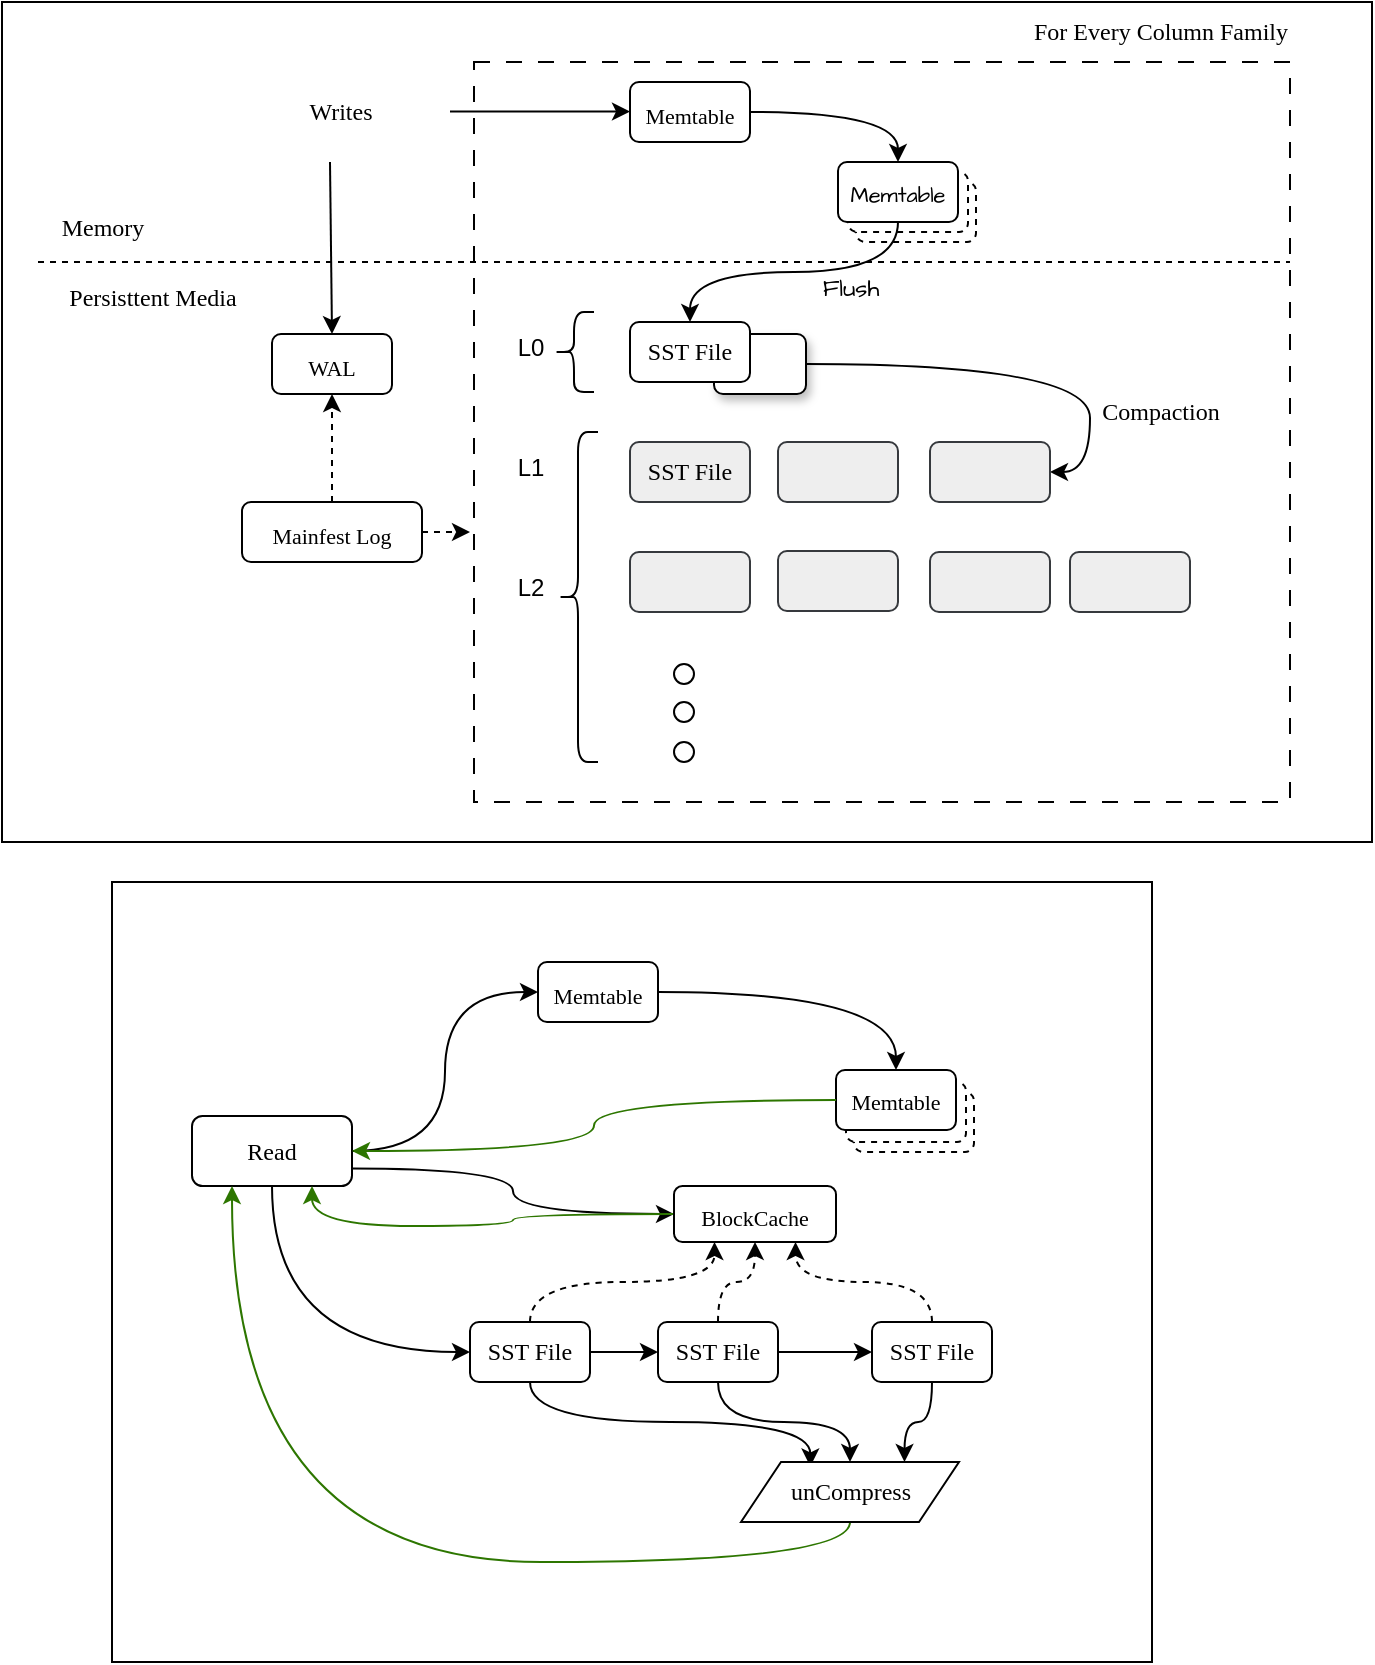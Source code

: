 <mxfile version="21.7.5" type="github">
  <diagram name="第 1 页" id="8QdYS2JBNf0cCBbtKJMy">
    <mxGraphModel dx="1518" dy="659" grid="1" gridSize="10" guides="1" tooltips="1" connect="1" arrows="1" fold="1" page="1" pageScale="1" pageWidth="827" pageHeight="1169" math="0" shadow="0">
      <root>
        <mxCell id="0" />
        <mxCell id="1" parent="0" />
        <mxCell id="yXRwj_7GvunzLabM9mph-2" value="" style="rounded=0;whiteSpace=wrap;html=1;" vertex="1" parent="1">
          <mxGeometry x="15" y="10" width="685" height="420" as="geometry" />
        </mxCell>
        <mxCell id="yXRwj_7GvunzLabM9mph-1" value="" style="rounded=0;whiteSpace=wrap;html=1;" vertex="1" parent="1">
          <mxGeometry x="70" y="450" width="520" height="390" as="geometry" />
        </mxCell>
        <mxCell id="yN2UE7roQ5hmB5G5X9iD-51" value="" style="rounded=0;whiteSpace=wrap;html=1;dashed=1;dashPattern=8 8;" parent="1" vertex="1">
          <mxGeometry x="251" y="40" width="408" height="370" as="geometry" />
        </mxCell>
        <mxCell id="yN2UE7roQ5hmB5G5X9iD-9" style="edgeStyle=orthogonalEdgeStyle;orthogonalLoop=1;jettySize=auto;html=1;exitX=1;exitY=0.5;exitDx=0;exitDy=0;curved=1;" parent="1" source="yN2UE7roQ5hmB5G5X9iD-1" target="yN2UE7roQ5hmB5G5X9iD-5" edge="1">
          <mxGeometry relative="1" as="geometry" />
        </mxCell>
        <mxCell id="yN2UE7roQ5hmB5G5X9iD-1" value="&lt;p style=&quot;line-height: 80%;&quot;&gt;&lt;font face=&quot;Tahoma&quot; style=&quot;font-size: 11px;&quot;&gt;Memtable&lt;/font&gt;&lt;/p&gt;" style="rounded=1;whiteSpace=wrap;html=1;hachureGap=4;fontFamily=Architects Daughter;fontSource=https%3A%2F%2Ffonts.googleapis.com%2Fcss%3Ffamily%3DArchitects%2BDaughter;fontSize=20;align=center;" parent="1" vertex="1">
          <mxGeometry x="329" y="50" width="60" height="30" as="geometry" />
        </mxCell>
        <mxCell id="yN2UE7roQ5hmB5G5X9iD-8" value="" style="group" parent="1" vertex="1" connectable="0">
          <mxGeometry x="433" y="90" width="69" height="40" as="geometry" />
        </mxCell>
        <mxCell id="yN2UE7roQ5hmB5G5X9iD-3" value="&lt;p style=&quot;line-height: 80%;&quot;&gt;&lt;span style=&quot;font-size: 11px;&quot;&gt;Memtable&lt;/span&gt;&lt;/p&gt;" style="rounded=1;whiteSpace=wrap;html=1;hachureGap=4;fontFamily=Architects Daughter;fontSource=https%3A%2F%2Ffonts.googleapis.com%2Fcss%3Ffamily%3DArchitects%2BDaughter;fontSize=20;align=center;dashed=1;" parent="yN2UE7roQ5hmB5G5X9iD-8" vertex="1">
          <mxGeometry x="9" y="10" width="60" height="30" as="geometry" />
        </mxCell>
        <mxCell id="yN2UE7roQ5hmB5G5X9iD-4" value="&lt;p style=&quot;line-height: 80%;&quot;&gt;&lt;span style=&quot;font-size: 11px;&quot;&gt;Memtable&lt;/span&gt;&lt;/p&gt;" style="rounded=1;whiteSpace=wrap;html=1;hachureGap=4;fontFamily=Architects Daughter;fontSource=https%3A%2F%2Ffonts.googleapis.com%2Fcss%3Ffamily%3DArchitects%2BDaughter;fontSize=20;align=center;dashed=1;" parent="yN2UE7roQ5hmB5G5X9iD-8" vertex="1">
          <mxGeometry x="5" y="5" width="60" height="30" as="geometry" />
        </mxCell>
        <mxCell id="yN2UE7roQ5hmB5G5X9iD-5" value="&lt;p style=&quot;line-height: 80%;&quot;&gt;&lt;span style=&quot;font-size: 11px;&quot;&gt;Memtable&lt;/span&gt;&lt;/p&gt;" style="rounded=1;whiteSpace=wrap;html=1;hachureGap=4;fontFamily=Architects Daughter;fontSource=https%3A%2F%2Ffonts.googleapis.com%2Fcss%3Ffamily%3DArchitects%2BDaughter;fontSize=20;align=center;" parent="yN2UE7roQ5hmB5G5X9iD-8" vertex="1">
          <mxGeometry width="60" height="30" as="geometry" />
        </mxCell>
        <mxCell id="yN2UE7roQ5hmB5G5X9iD-11" value="&lt;font face=&quot;Tahoma&quot; data-font-src=&quot;https://fonts.googleapis.com/css?family=Architects+Daughter&quot;&gt;Writes&lt;/font&gt;" style="text;html=1;align=center;verticalAlign=middle;resizable=0;points=[];autosize=1;strokeColor=none;fillColor=none;" parent="1" vertex="1">
          <mxGeometry x="154" y="50" width="60" height="30" as="geometry" />
        </mxCell>
        <mxCell id="yN2UE7roQ5hmB5G5X9iD-12" value="" style="endArrow=classic;html=1;rounded=0;" parent="1" edge="1">
          <mxGeometry width="50" height="50" relative="1" as="geometry">
            <mxPoint x="239" y="64.78" as="sourcePoint" />
            <mxPoint x="329" y="64.78" as="targetPoint" />
          </mxGeometry>
        </mxCell>
        <mxCell id="yN2UE7roQ5hmB5G5X9iD-34" style="edgeStyle=orthogonalEdgeStyle;orthogonalLoop=1;jettySize=auto;html=1;exitX=1;exitY=0.5;exitDx=0;exitDy=0;entryX=1;entryY=0.5;entryDx=0;entryDy=0;curved=1;" parent="1" source="yN2UE7roQ5hmB5G5X9iD-15" target="yN2UE7roQ5hmB5G5X9iD-18" edge="1">
          <mxGeometry relative="1" as="geometry" />
        </mxCell>
        <mxCell id="yN2UE7roQ5hmB5G5X9iD-15" value="" style="rounded=1;whiteSpace=wrap;html=1;shadow=1;" parent="1" vertex="1">
          <mxGeometry x="371" y="176" width="46" height="30" as="geometry" />
        </mxCell>
        <mxCell id="yN2UE7roQ5hmB5G5X9iD-13" value="&lt;font face=&quot;Tahoma&quot; data-font-src=&quot;https://fonts.googleapis.com/css?family=Architects+Daughter&quot;&gt;SST File&lt;/font&gt;" style="rounded=1;whiteSpace=wrap;html=1;" parent="1" vertex="1">
          <mxGeometry x="329" y="170" width="60" height="30" as="geometry" />
        </mxCell>
        <mxCell id="yN2UE7roQ5hmB5G5X9iD-16" value="&lt;font face=&quot;Tahoma&quot; data-font-src=&quot;https://fonts.googleapis.com/css?family=Architects+Daughter&quot;&gt;SST File&lt;/font&gt;" style="rounded=1;whiteSpace=wrap;html=1;fillColor=#eeeeee;strokeColor=#36393d;" parent="1" vertex="1">
          <mxGeometry x="329" y="230" width="60" height="30" as="geometry" />
        </mxCell>
        <mxCell id="yN2UE7roQ5hmB5G5X9iD-17" value="" style="rounded=1;whiteSpace=wrap;html=1;fillColor=#eeeeee;strokeColor=#36393d;" parent="1" vertex="1">
          <mxGeometry x="403" y="230" width="60" height="30" as="geometry" />
        </mxCell>
        <mxCell id="yN2UE7roQ5hmB5G5X9iD-18" value="" style="rounded=1;whiteSpace=wrap;html=1;fillColor=#eeeeee;strokeColor=#36393d;" parent="1" vertex="1">
          <mxGeometry x="479" y="230" width="60" height="30" as="geometry" />
        </mxCell>
        <mxCell id="yN2UE7roQ5hmB5G5X9iD-19" value="" style="rounded=1;whiteSpace=wrap;html=1;fillColor=#eeeeee;strokeColor=#36393d;" parent="1" vertex="1">
          <mxGeometry x="329" y="285" width="60" height="30" as="geometry" />
        </mxCell>
        <mxCell id="yN2UE7roQ5hmB5G5X9iD-20" value="" style="rounded=1;whiteSpace=wrap;html=1;fillColor=#eeeeee;strokeColor=#36393d;" parent="1" vertex="1">
          <mxGeometry x="403" y="284.5" width="60" height="30" as="geometry" />
        </mxCell>
        <mxCell id="yN2UE7roQ5hmB5G5X9iD-21" value="" style="rounded=1;whiteSpace=wrap;html=1;fillColor=#eeeeee;strokeColor=#36393d;" parent="1" vertex="1">
          <mxGeometry x="479" y="285" width="60" height="30" as="geometry" />
        </mxCell>
        <mxCell id="yN2UE7roQ5hmB5G5X9iD-22" value="" style="rounded=1;whiteSpace=wrap;html=1;fillColor=#eeeeee;strokeColor=#36393d;" parent="1" vertex="1">
          <mxGeometry x="549" y="285" width="60" height="30" as="geometry" />
        </mxCell>
        <mxCell id="yN2UE7roQ5hmB5G5X9iD-23" value="" style="ellipse;whiteSpace=wrap;html=1;aspect=fixed;" parent="1" vertex="1">
          <mxGeometry x="351" y="341" width="10" height="10" as="geometry" />
        </mxCell>
        <mxCell id="yN2UE7roQ5hmB5G5X9iD-25" value="" style="ellipse;whiteSpace=wrap;html=1;aspect=fixed;" parent="1" vertex="1">
          <mxGeometry x="351" y="360" width="10" height="10" as="geometry" />
        </mxCell>
        <mxCell id="yN2UE7roQ5hmB5G5X9iD-26" value="" style="ellipse;whiteSpace=wrap;html=1;aspect=fixed;" parent="1" vertex="1">
          <mxGeometry x="351" y="380" width="10" height="10" as="geometry" />
        </mxCell>
        <mxCell id="yN2UE7roQ5hmB5G5X9iD-31" value="" style="endArrow=none;dashed=1;html=1;rounded=0;" parent="1" edge="1">
          <mxGeometry width="50" height="50" relative="1" as="geometry">
            <mxPoint x="33" y="140" as="sourcePoint" />
            <mxPoint x="659" y="140" as="targetPoint" />
          </mxGeometry>
        </mxCell>
        <mxCell id="yN2UE7roQ5hmB5G5X9iD-35" value="&lt;font face=&quot;Tahoma&quot; data-font-src=&quot;https://fonts.googleapis.com/css?family=Architects+Daughter&quot;&gt;Compaction&lt;/font&gt;" style="text;html=1;align=center;verticalAlign=middle;resizable=0;points=[];autosize=1;strokeColor=none;fillColor=none;" parent="1" vertex="1">
          <mxGeometry x="549" y="200" width="90" height="30" as="geometry" />
        </mxCell>
        <mxCell id="yN2UE7roQ5hmB5G5X9iD-36" value="" style="shape=curlyBracket;whiteSpace=wrap;html=1;rounded=1;labelPosition=left;verticalLabelPosition=middle;align=right;verticalAlign=middle;" parent="1" vertex="1">
          <mxGeometry x="291" y="165" width="20" height="40" as="geometry" />
        </mxCell>
        <mxCell id="yN2UE7roQ5hmB5G5X9iD-38" value="" style="shape=curlyBracket;whiteSpace=wrap;html=1;rounded=1;labelPosition=left;verticalLabelPosition=middle;align=right;verticalAlign=middle;" parent="1" vertex="1">
          <mxGeometry x="293" y="225" width="20" height="165" as="geometry" />
        </mxCell>
        <mxCell id="yN2UE7roQ5hmB5G5X9iD-39" value="L0" style="text;html=1;align=center;verticalAlign=middle;resizable=0;points=[];autosize=1;strokeColor=none;fillColor=none;" parent="1" vertex="1">
          <mxGeometry x="259" y="168" width="40" height="30" as="geometry" />
        </mxCell>
        <mxCell id="yN2UE7roQ5hmB5G5X9iD-40" value="L1" style="text;html=1;align=center;verticalAlign=middle;resizable=0;points=[];autosize=1;strokeColor=none;fillColor=none;" parent="1" vertex="1">
          <mxGeometry x="259" y="228" width="40" height="30" as="geometry" />
        </mxCell>
        <mxCell id="yN2UE7roQ5hmB5G5X9iD-41" value="L2" style="text;html=1;align=center;verticalAlign=middle;resizable=0;points=[];autosize=1;strokeColor=none;fillColor=none;" parent="1" vertex="1">
          <mxGeometry x="259" y="288" width="40" height="30" as="geometry" />
        </mxCell>
        <mxCell id="yN2UE7roQ5hmB5G5X9iD-42" value="&lt;p style=&quot;line-height: 80%;&quot;&gt;&lt;font face=&quot;Tahoma&quot; style=&quot;font-size: 11px;&quot;&gt;WAL&lt;/font&gt;&lt;/p&gt;" style="rounded=1;whiteSpace=wrap;html=1;hachureGap=4;fontFamily=Architects Daughter;fontSource=https%3A%2F%2Ffonts.googleapis.com%2Fcss%3Ffamily%3DArchitects%2BDaughter;fontSize=20;align=center;" parent="1" vertex="1">
          <mxGeometry x="150" y="176" width="60" height="30" as="geometry" />
        </mxCell>
        <mxCell id="yN2UE7roQ5hmB5G5X9iD-45" style="edgeStyle=orthogonalEdgeStyle;rounded=0;orthogonalLoop=1;jettySize=auto;html=1;exitX=0.5;exitY=0;exitDx=0;exitDy=0;entryX=0.5;entryY=1;entryDx=0;entryDy=0;dashed=1;" parent="1" source="yN2UE7roQ5hmB5G5X9iD-43" target="yN2UE7roQ5hmB5G5X9iD-42" edge="1">
          <mxGeometry relative="1" as="geometry" />
        </mxCell>
        <mxCell id="yN2UE7roQ5hmB5G5X9iD-52" style="edgeStyle=orthogonalEdgeStyle;rounded=0;orthogonalLoop=1;jettySize=auto;html=1;exitX=1;exitY=0.5;exitDx=0;exitDy=0;dashed=1;" parent="1" source="yN2UE7roQ5hmB5G5X9iD-43" edge="1">
          <mxGeometry relative="1" as="geometry">
            <mxPoint x="249" y="274.75" as="targetPoint" />
          </mxGeometry>
        </mxCell>
        <mxCell id="yN2UE7roQ5hmB5G5X9iD-43" value="&lt;p style=&quot;line-height: 80%;&quot;&gt;&lt;font data-font-src=&quot;https://fonts.googleapis.com/css?family=Architects+Daughter&quot; face=&quot;Tahoma&quot; style=&quot;font-size: 11px;&quot;&gt;Mainfest Log&lt;/font&gt;&lt;/p&gt;" style="rounded=1;whiteSpace=wrap;html=1;hachureGap=4;fontFamily=Architects Daughter;fontSource=https%3A%2F%2Ffonts.googleapis.com%2Fcss%3Ffamily%3DArchitects%2BDaughter;fontSize=20;align=center;" parent="1" vertex="1">
          <mxGeometry x="135" y="260" width="90" height="30" as="geometry" />
        </mxCell>
        <mxCell id="yN2UE7roQ5hmB5G5X9iD-44" value="" style="endArrow=classic;html=1;rounded=0;entryX=0.5;entryY=0;entryDx=0;entryDy=0;" parent="1" target="yN2UE7roQ5hmB5G5X9iD-42" edge="1">
          <mxGeometry width="50" height="50" relative="1" as="geometry">
            <mxPoint x="179" y="90" as="sourcePoint" />
            <mxPoint x="179" y="160" as="targetPoint" />
          </mxGeometry>
        </mxCell>
        <mxCell id="yN2UE7roQ5hmB5G5X9iD-46" value="&lt;font face=&quot;Tahoma&quot; data-font-src=&quot;https://fonts.googleapis.com/css?family=Architects+Daughter&quot;&gt;Memory&lt;/font&gt;" style="text;html=1;align=center;verticalAlign=middle;resizable=0;points=[];autosize=1;strokeColor=none;fillColor=none;" parent="1" vertex="1">
          <mxGeometry x="30" y="108" width="70" height="30" as="geometry" />
        </mxCell>
        <mxCell id="yN2UE7roQ5hmB5G5X9iD-47" value="&lt;font face=&quot;Tahoma&quot; data-font-src=&quot;https://fonts.googleapis.com/css?family=Architects+Daughter&quot;&gt;Persisttent Media&lt;/font&gt;" style="text;html=1;align=center;verticalAlign=middle;resizable=0;points=[];autosize=1;strokeColor=none;fillColor=none;" parent="1" vertex="1">
          <mxGeometry x="35" y="143" width="110" height="30" as="geometry" />
        </mxCell>
        <mxCell id="yN2UE7roQ5hmB5G5X9iD-49" style="edgeStyle=orthogonalEdgeStyle;orthogonalLoop=1;jettySize=auto;html=1;exitX=0.5;exitY=1;exitDx=0;exitDy=0;entryX=0.5;entryY=0;entryDx=0;entryDy=0;curved=1;" parent="1" source="yN2UE7roQ5hmB5G5X9iD-5" target="yN2UE7roQ5hmB5G5X9iD-13" edge="1">
          <mxGeometry relative="1" as="geometry" />
        </mxCell>
        <mxCell id="yN2UE7roQ5hmB5G5X9iD-50" value="&lt;font data-font-src=&quot;https://fonts.googleapis.com/css?family=Architects+Daughter&quot; face=&quot;Architects Daughter&quot;&gt;Flush&lt;/font&gt;" style="text;html=1;align=center;verticalAlign=middle;resizable=0;points=[];autosize=1;strokeColor=none;fillColor=none;" parent="1" vertex="1">
          <mxGeometry x="414" y="138" width="50" height="30" as="geometry" />
        </mxCell>
        <mxCell id="yN2UE7roQ5hmB5G5X9iD-53" value="&lt;font face=&quot;Tahoma&quot; data-font-src=&quot;https://fonts.googleapis.com/css?family=Architects+Daughter&quot;&gt;For Every Column Family&lt;/font&gt;" style="text;html=1;align=center;verticalAlign=middle;resizable=0;points=[];autosize=1;strokeColor=none;fillColor=none;" parent="1" vertex="1">
          <mxGeometry x="519" y="10" width="150" height="30" as="geometry" />
        </mxCell>
        <mxCell id="yN2UE7roQ5hmB5G5X9iD-54" value="" style="group" parent="1" vertex="1" connectable="0">
          <mxGeometry x="432" y="545" width="69" height="40" as="geometry" />
        </mxCell>
        <mxCell id="yN2UE7roQ5hmB5G5X9iD-55" value="&lt;p style=&quot;line-height: 80%;&quot;&gt;&lt;span style=&quot;font-size: 11px;&quot;&gt;Memtable&lt;/span&gt;&lt;/p&gt;" style="rounded=1;whiteSpace=wrap;html=1;hachureGap=4;fontFamily=Architects Daughter;fontSource=https%3A%2F%2Ffonts.googleapis.com%2Fcss%3Ffamily%3DArchitects%2BDaughter;fontSize=20;align=center;dashed=1;" parent="yN2UE7roQ5hmB5G5X9iD-54" vertex="1">
          <mxGeometry x="9" y="10" width="60" height="30" as="geometry" />
        </mxCell>
        <mxCell id="yN2UE7roQ5hmB5G5X9iD-56" value="&lt;p style=&quot;line-height: 80%;&quot;&gt;&lt;span style=&quot;font-size: 11px;&quot;&gt;Memtable&lt;/span&gt;&lt;/p&gt;" style="rounded=1;whiteSpace=wrap;html=1;hachureGap=4;fontFamily=Architects Daughter;fontSource=https%3A%2F%2Ffonts.googleapis.com%2Fcss%3Ffamily%3DArchitects%2BDaughter;fontSize=20;align=center;dashed=1;" parent="yN2UE7roQ5hmB5G5X9iD-54" vertex="1">
          <mxGeometry x="5" y="5" width="60" height="30" as="geometry" />
        </mxCell>
        <mxCell id="yN2UE7roQ5hmB5G5X9iD-57" value="&lt;p style=&quot;line-height: 80%;&quot;&gt;&lt;span style=&quot;font-size: 11px;&quot;&gt;&lt;font face=&quot;Tahoma&quot;&gt;Memtable&lt;/font&gt;&lt;/span&gt;&lt;/p&gt;" style="rounded=1;whiteSpace=wrap;html=1;hachureGap=4;fontFamily=Architects Daughter;fontSource=https%3A%2F%2Ffonts.googleapis.com%2Fcss%3Ffamily%3DArchitects%2BDaughter;fontSize=20;align=center;movable=1;resizable=1;rotatable=1;deletable=1;editable=1;locked=0;connectable=1;" parent="yN2UE7roQ5hmB5G5X9iD-54" vertex="1">
          <mxGeometry y="-1" width="60" height="30" as="geometry" />
        </mxCell>
        <mxCell id="yN2UE7roQ5hmB5G5X9iD-63" style="edgeStyle=orthogonalEdgeStyle;orthogonalLoop=1;jettySize=auto;html=1;exitX=1;exitY=0.5;exitDx=0;exitDy=0;entryX=0.5;entryY=0;entryDx=0;entryDy=0;curved=1;" parent="1" source="yN2UE7roQ5hmB5G5X9iD-59" target="yN2UE7roQ5hmB5G5X9iD-57" edge="1">
          <mxGeometry relative="1" as="geometry" />
        </mxCell>
        <mxCell id="yN2UE7roQ5hmB5G5X9iD-59" value="&lt;p style=&quot;line-height: 80%;&quot;&gt;&lt;font face=&quot;Tahoma&quot; style=&quot;font-size: 11px;&quot;&gt;Memtable&lt;/font&gt;&lt;/p&gt;" style="rounded=1;whiteSpace=wrap;html=1;hachureGap=4;fontFamily=Architects Daughter;fontSource=https%3A%2F%2Ffonts.googleapis.com%2Fcss%3Ffamily%3DArchitects%2BDaughter;fontSize=20;align=center;" parent="1" vertex="1">
          <mxGeometry x="283" y="490" width="60" height="30" as="geometry" />
        </mxCell>
        <mxCell id="yN2UE7roQ5hmB5G5X9iD-67" style="edgeStyle=orthogonalEdgeStyle;rounded=0;orthogonalLoop=1;jettySize=auto;html=1;exitX=1;exitY=0.5;exitDx=0;exitDy=0;entryX=0;entryY=0.5;entryDx=0;entryDy=0;" parent="1" source="yN2UE7roQ5hmB5G5X9iD-60" target="yN2UE7roQ5hmB5G5X9iD-64" edge="1">
          <mxGeometry relative="1" as="geometry" />
        </mxCell>
        <mxCell id="yN2UE7roQ5hmB5G5X9iD-75" style="edgeStyle=orthogonalEdgeStyle;orthogonalLoop=1;jettySize=auto;html=1;exitX=0.5;exitY=0;exitDx=0;exitDy=0;entryX=0.25;entryY=1;entryDx=0;entryDy=0;curved=1;dashed=1;" parent="1" source="yN2UE7roQ5hmB5G5X9iD-60" target="yN2UE7roQ5hmB5G5X9iD-69" edge="1">
          <mxGeometry relative="1" as="geometry" />
        </mxCell>
        <mxCell id="yN2UE7roQ5hmB5G5X9iD-80" style="edgeStyle=orthogonalEdgeStyle;orthogonalLoop=1;jettySize=auto;html=1;exitX=0.5;exitY=1;exitDx=0;exitDy=0;entryX=0.318;entryY=0.075;entryDx=0;entryDy=0;entryPerimeter=0;curved=1;" parent="1" source="yN2UE7roQ5hmB5G5X9iD-60" target="yN2UE7roQ5hmB5G5X9iD-79" edge="1">
          <mxGeometry relative="1" as="geometry" />
        </mxCell>
        <mxCell id="yN2UE7roQ5hmB5G5X9iD-60" value="&lt;font face=&quot;Tahoma&quot; data-font-src=&quot;https://fonts.googleapis.com/css?family=Architects+Daughter&quot;&gt;SST File&lt;/font&gt;" style="rounded=1;whiteSpace=wrap;html=1;" parent="1" vertex="1">
          <mxGeometry x="249" y="670" width="60" height="30" as="geometry" />
        </mxCell>
        <mxCell id="yN2UE7roQ5hmB5G5X9iD-62" style="edgeStyle=orthogonalEdgeStyle;orthogonalLoop=1;jettySize=auto;html=1;exitX=1;exitY=0.5;exitDx=0;exitDy=0;entryX=0;entryY=0.5;entryDx=0;entryDy=0;curved=1;" parent="1" source="yN2UE7roQ5hmB5G5X9iD-61" target="yN2UE7roQ5hmB5G5X9iD-59" edge="1">
          <mxGeometry relative="1" as="geometry" />
        </mxCell>
        <mxCell id="yN2UE7roQ5hmB5G5X9iD-66" style="edgeStyle=orthogonalEdgeStyle;orthogonalLoop=1;jettySize=auto;html=1;exitX=0.5;exitY=1;exitDx=0;exitDy=0;entryX=0;entryY=0.5;entryDx=0;entryDy=0;curved=1;" parent="1" source="yN2UE7roQ5hmB5G5X9iD-61" target="yN2UE7roQ5hmB5G5X9iD-60" edge="1">
          <mxGeometry relative="1" as="geometry" />
        </mxCell>
        <mxCell id="yN2UE7roQ5hmB5G5X9iD-70" style="edgeStyle=orthogonalEdgeStyle;orthogonalLoop=1;jettySize=auto;html=1;exitX=1;exitY=0.75;exitDx=0;exitDy=0;entryX=0;entryY=0.5;entryDx=0;entryDy=0;curved=1;" parent="1" source="yN2UE7roQ5hmB5G5X9iD-61" target="yN2UE7roQ5hmB5G5X9iD-69" edge="1">
          <mxGeometry relative="1" as="geometry" />
        </mxCell>
        <mxCell id="yN2UE7roQ5hmB5G5X9iD-61" value="&lt;font face=&quot;Tahoma&quot; data-font-src=&quot;https://fonts.googleapis.com/css?family=Architects+Daughter&quot;&gt;Read&lt;/font&gt;" style="rounded=1;whiteSpace=wrap;html=1;" parent="1" vertex="1">
          <mxGeometry x="110" y="567" width="80" height="35" as="geometry" />
        </mxCell>
        <mxCell id="yN2UE7roQ5hmB5G5X9iD-68" style="edgeStyle=orthogonalEdgeStyle;rounded=0;orthogonalLoop=1;jettySize=auto;html=1;exitX=1;exitY=0.5;exitDx=0;exitDy=0;entryX=0;entryY=0.5;entryDx=0;entryDy=0;" parent="1" source="yN2UE7roQ5hmB5G5X9iD-64" target="yN2UE7roQ5hmB5G5X9iD-65" edge="1">
          <mxGeometry relative="1" as="geometry" />
        </mxCell>
        <mxCell id="yN2UE7roQ5hmB5G5X9iD-76" style="edgeStyle=orthogonalEdgeStyle;orthogonalLoop=1;jettySize=auto;html=1;exitX=0.5;exitY=0;exitDx=0;exitDy=0;curved=1;dashed=1;" parent="1" source="yN2UE7roQ5hmB5G5X9iD-64" target="yN2UE7roQ5hmB5G5X9iD-69" edge="1">
          <mxGeometry relative="1" as="geometry" />
        </mxCell>
        <mxCell id="yN2UE7roQ5hmB5G5X9iD-81" style="edgeStyle=orthogonalEdgeStyle;orthogonalLoop=1;jettySize=auto;html=1;exitX=0.5;exitY=1;exitDx=0;exitDy=0;curved=1;" parent="1" source="yN2UE7roQ5hmB5G5X9iD-64" target="yN2UE7roQ5hmB5G5X9iD-79" edge="1">
          <mxGeometry relative="1" as="geometry" />
        </mxCell>
        <mxCell id="yN2UE7roQ5hmB5G5X9iD-64" value="&lt;font face=&quot;Tahoma&quot; data-font-src=&quot;https://fonts.googleapis.com/css?family=Architects+Daughter&quot;&gt;SST File&lt;/font&gt;" style="rounded=1;whiteSpace=wrap;html=1;" parent="1" vertex="1">
          <mxGeometry x="343" y="670" width="60" height="30" as="geometry" />
        </mxCell>
        <mxCell id="yN2UE7roQ5hmB5G5X9iD-77" style="edgeStyle=orthogonalEdgeStyle;orthogonalLoop=1;jettySize=auto;html=1;exitX=0.5;exitY=0;exitDx=0;exitDy=0;entryX=0.75;entryY=1;entryDx=0;entryDy=0;curved=1;dashed=1;" parent="1" source="yN2UE7roQ5hmB5G5X9iD-65" target="yN2UE7roQ5hmB5G5X9iD-69" edge="1">
          <mxGeometry relative="1" as="geometry" />
        </mxCell>
        <mxCell id="yN2UE7roQ5hmB5G5X9iD-82" style="edgeStyle=orthogonalEdgeStyle;orthogonalLoop=1;jettySize=auto;html=1;exitX=0.5;exitY=1;exitDx=0;exitDy=0;entryX=0.75;entryY=0;entryDx=0;entryDy=0;curved=1;" parent="1" source="yN2UE7roQ5hmB5G5X9iD-65" target="yN2UE7roQ5hmB5G5X9iD-79" edge="1">
          <mxGeometry relative="1" as="geometry" />
        </mxCell>
        <mxCell id="yN2UE7roQ5hmB5G5X9iD-65" value="&lt;font face=&quot;Tahoma&quot; data-font-src=&quot;https://fonts.googleapis.com/css?family=Architects+Daughter&quot;&gt;SST File&lt;/font&gt;" style="rounded=1;whiteSpace=wrap;html=1;" parent="1" vertex="1">
          <mxGeometry x="450" y="670" width="60" height="30" as="geometry" />
        </mxCell>
        <mxCell id="yN2UE7roQ5hmB5G5X9iD-85" style="edgeStyle=orthogonalEdgeStyle;orthogonalLoop=1;jettySize=auto;html=1;exitX=0;exitY=0.5;exitDx=0;exitDy=0;entryX=0.75;entryY=1;entryDx=0;entryDy=0;curved=1;fillColor=#60a917;strokeColor=#2D7600;" parent="1" source="yN2UE7roQ5hmB5G5X9iD-69" target="yN2UE7roQ5hmB5G5X9iD-61" edge="1">
          <mxGeometry relative="1" as="geometry" />
        </mxCell>
        <mxCell id="yN2UE7roQ5hmB5G5X9iD-69" value="&lt;p style=&quot;line-height: 80%;&quot;&gt;&lt;font face=&quot;Tahoma&quot; style=&quot;font-size: 11px;&quot;&gt;BlockCache&lt;/font&gt;&lt;/p&gt;" style="rounded=1;whiteSpace=wrap;html=1;hachureGap=4;fontFamily=Architects Daughter;fontSource=https%3A%2F%2Ffonts.googleapis.com%2Fcss%3Ffamily%3DArchitects%2BDaughter;fontSize=20;align=center;" parent="1" vertex="1">
          <mxGeometry x="351" y="602" width="81" height="28" as="geometry" />
        </mxCell>
        <mxCell id="yN2UE7roQ5hmB5G5X9iD-83" style="edgeStyle=orthogonalEdgeStyle;orthogonalLoop=1;jettySize=auto;html=1;exitX=0.5;exitY=1;exitDx=0;exitDy=0;entryX=0.25;entryY=1;entryDx=0;entryDy=0;curved=1;fillColor=#60a917;strokeColor=#2D7600;" parent="1" source="yN2UE7roQ5hmB5G5X9iD-79" target="yN2UE7roQ5hmB5G5X9iD-61" edge="1">
          <mxGeometry relative="1" as="geometry" />
        </mxCell>
        <mxCell id="yN2UE7roQ5hmB5G5X9iD-79" value="&lt;font face=&quot;Tahoma&quot; data-font-src=&quot;https://fonts.googleapis.com/css?family=Architects+Daughter&quot;&gt;unCompress&lt;/font&gt;" style="shape=parallelogram;perimeter=parallelogramPerimeter;whiteSpace=wrap;html=1;fixedSize=1;" parent="1" vertex="1">
          <mxGeometry x="384.5" y="740" width="109" height="30" as="geometry" />
        </mxCell>
        <mxCell id="yN2UE7roQ5hmB5G5X9iD-84" style="edgeStyle=orthogonalEdgeStyle;orthogonalLoop=1;jettySize=auto;html=1;exitX=0;exitY=0.5;exitDx=0;exitDy=0;entryX=1;entryY=0.5;entryDx=0;entryDy=0;curved=1;fillColor=#60a917;strokeColor=#2D7600;" parent="1" source="yN2UE7roQ5hmB5G5X9iD-57" target="yN2UE7roQ5hmB5G5X9iD-61" edge="1">
          <mxGeometry relative="1" as="geometry" />
        </mxCell>
      </root>
    </mxGraphModel>
  </diagram>
</mxfile>
